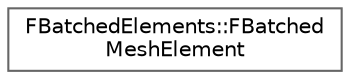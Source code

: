 digraph "Graphical Class Hierarchy"
{
 // INTERACTIVE_SVG=YES
 // LATEX_PDF_SIZE
  bgcolor="transparent";
  edge [fontname=Helvetica,fontsize=10,labelfontname=Helvetica,labelfontsize=10];
  node [fontname=Helvetica,fontsize=10,shape=box,height=0.2,width=0.4];
  rankdir="LR";
  Node0 [id="Node000000",label="FBatchedElements::FBatched\lMeshElement",height=0.2,width=0.4,color="grey40", fillcolor="white", style="filled",URL="$de/d5b/structFBatchedElements_1_1FBatchedMeshElement.html",tooltip=" "];
}

